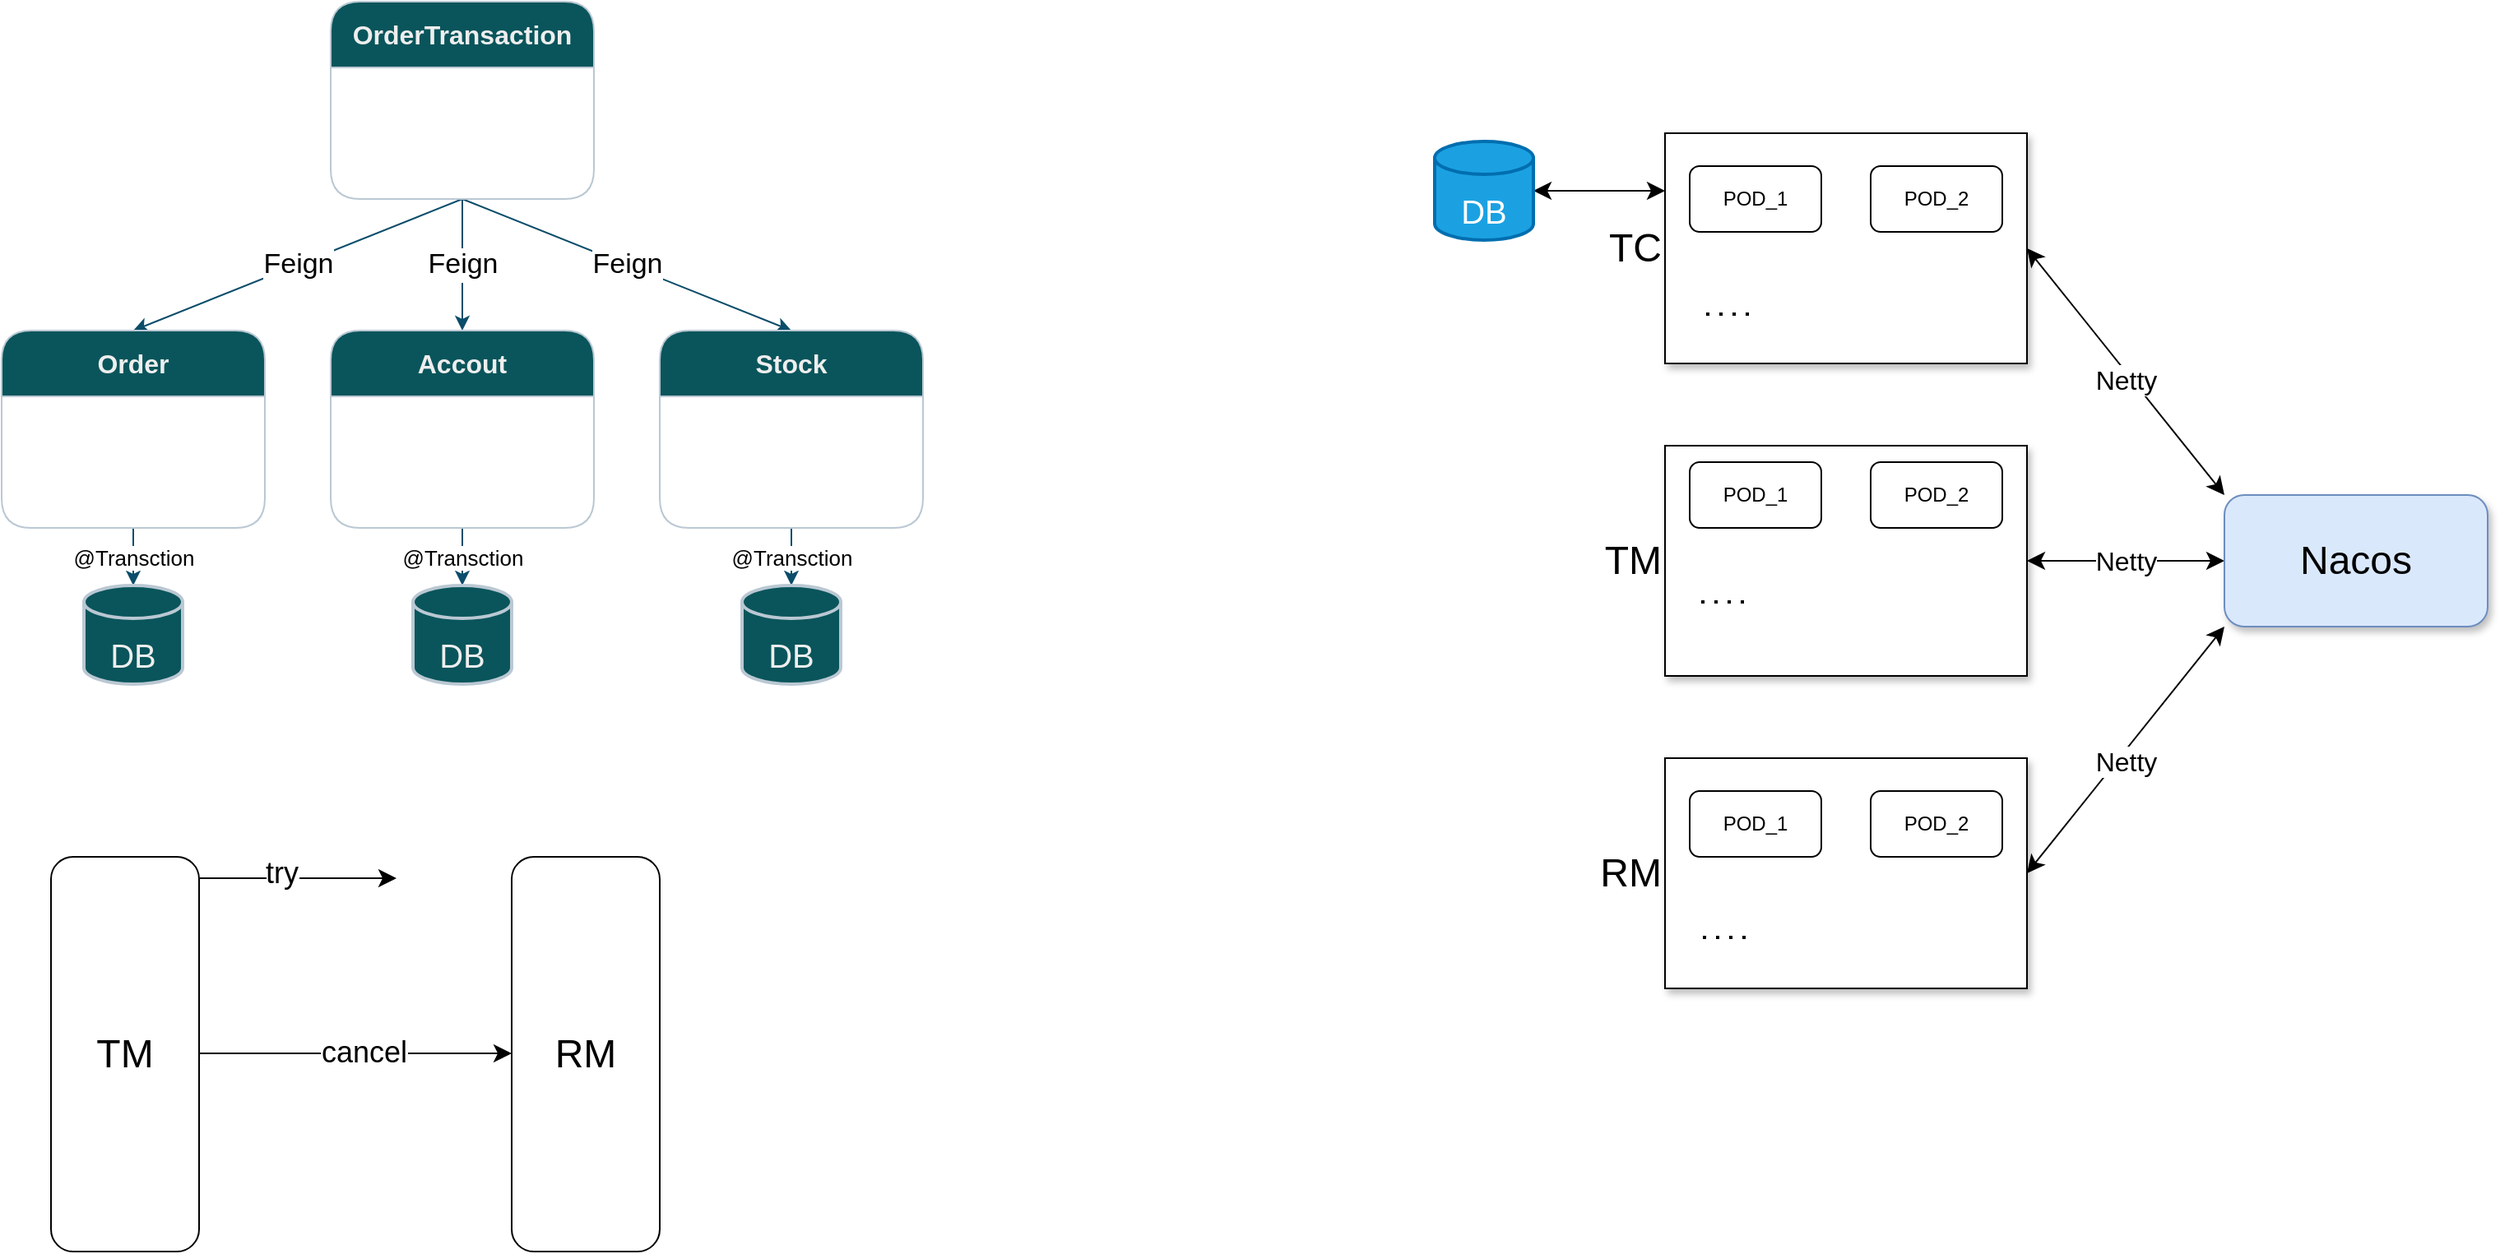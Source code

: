 <mxfile version="21.1.9" type="github">
  <diagram id="C5RBs43oDa-KdzZeNtuy" name="Page-1">
    <mxGraphModel dx="1562" dy="837" grid="1" gridSize="10" guides="1" tooltips="1" connect="1" arrows="1" fold="1" page="1" pageScale="1" pageWidth="827" pageHeight="1169" math="0" shadow="0">
      <root>
        <mxCell id="WIyWlLk6GJQsqaUBKTNV-0" />
        <mxCell id="WIyWlLk6GJQsqaUBKTNV-1" parent="WIyWlLk6GJQsqaUBKTNV-0" />
        <mxCell id="oiWDQCpB6odHgl-2GRSj-9" value="Feign" style="edgeStyle=orthogonalEdgeStyle;rounded=0;orthogonalLoop=1;jettySize=auto;html=1;exitX=0.5;exitY=1;exitDx=0;exitDy=0;strokeColor=#0B4D6A;fontSize=17;" parent="WIyWlLk6GJQsqaUBKTNV-1" source="oiWDQCpB6odHgl-2GRSj-0" target="oiWDQCpB6odHgl-2GRSj-1" edge="1">
          <mxGeometry relative="1" as="geometry" />
        </mxCell>
        <mxCell id="oiWDQCpB6odHgl-2GRSj-10" value="Feign" style="rounded=0;orthogonalLoop=1;jettySize=auto;html=1;exitX=0.5;exitY=1;exitDx=0;exitDy=0;entryX=0.5;entryY=0;entryDx=0;entryDy=0;strokeColor=#0B4D6A;fontSize=17;" parent="WIyWlLk6GJQsqaUBKTNV-1" source="oiWDQCpB6odHgl-2GRSj-0" target="oiWDQCpB6odHgl-2GRSj-2" edge="1">
          <mxGeometry relative="1" as="geometry" />
        </mxCell>
        <mxCell id="oiWDQCpB6odHgl-2GRSj-11" value="Feign" style="rounded=0;orthogonalLoop=1;jettySize=auto;html=1;exitX=0.5;exitY=1;exitDx=0;exitDy=0;entryX=0.5;entryY=0;entryDx=0;entryDy=0;strokeColor=#0B4D6A;fontSize=17;" parent="WIyWlLk6GJQsqaUBKTNV-1" source="oiWDQCpB6odHgl-2GRSj-0" target="oiWDQCpB6odHgl-2GRSj-3" edge="1">
          <mxGeometry relative="1" as="geometry" />
        </mxCell>
        <mxCell id="oiWDQCpB6odHgl-2GRSj-0" value="OrderTransaction" style="swimlane;whiteSpace=wrap;html=1;startSize=40;rounded=1;labelBackgroundColor=none;fillColor=#09555B;strokeColor=#BAC8D3;fontColor=#EEEEEE;fontSize=16;" parent="WIyWlLk6GJQsqaUBKTNV-1" vertex="1">
          <mxGeometry x="250" y="40" width="160" height="120" as="geometry">
            <mxRectangle x="440" y="40" width="70" height="40" as="alternateBounds" />
          </mxGeometry>
        </mxCell>
        <mxCell id="oiWDQCpB6odHgl-2GRSj-16" value="@Transction" style="edgeStyle=orthogonalEdgeStyle;rounded=0;orthogonalLoop=1;jettySize=auto;html=1;exitX=0.5;exitY=1;exitDx=0;exitDy=0;entryX=0.5;entryY=0;entryDx=0;entryDy=0;entryPerimeter=0;strokeColor=#0B4D6A;fontSize=13;" parent="WIyWlLk6GJQsqaUBKTNV-1" source="oiWDQCpB6odHgl-2GRSj-1" target="oiWDQCpB6odHgl-2GRSj-13" edge="1">
          <mxGeometry relative="1" as="geometry" />
        </mxCell>
        <mxCell id="oiWDQCpB6odHgl-2GRSj-1" value="Accout" style="swimlane;whiteSpace=wrap;html=1;startSize=40;rounded=1;labelBackgroundColor=none;fillColor=#09555B;strokeColor=#BAC8D3;fontColor=#EEEEEE;fontSize=16;" parent="WIyWlLk6GJQsqaUBKTNV-1" vertex="1">
          <mxGeometry x="250" y="240" width="160" height="120" as="geometry">
            <mxRectangle x="440" y="40" width="70" height="40" as="alternateBounds" />
          </mxGeometry>
        </mxCell>
        <mxCell id="oiWDQCpB6odHgl-2GRSj-15" value="@Transction" style="edgeStyle=orthogonalEdgeStyle;rounded=0;orthogonalLoop=1;jettySize=auto;html=1;exitX=0.5;exitY=1;exitDx=0;exitDy=0;entryX=0.5;entryY=0;entryDx=0;entryDy=0;entryPerimeter=0;strokeColor=#0B4D6A;fontSize=13;" parent="WIyWlLk6GJQsqaUBKTNV-1" source="oiWDQCpB6odHgl-2GRSj-2" target="oiWDQCpB6odHgl-2GRSj-12" edge="1">
          <mxGeometry relative="1" as="geometry" />
        </mxCell>
        <mxCell id="oiWDQCpB6odHgl-2GRSj-2" value="Order" style="swimlane;whiteSpace=wrap;html=1;startSize=40;rounded=1;labelBackgroundColor=none;fillColor=#09555B;strokeColor=#BAC8D3;fontColor=#EEEEEE;fontSize=16;" parent="WIyWlLk6GJQsqaUBKTNV-1" vertex="1">
          <mxGeometry x="50" y="240" width="160" height="120" as="geometry">
            <mxRectangle x="440" y="40" width="70" height="40" as="alternateBounds" />
          </mxGeometry>
        </mxCell>
        <mxCell id="oiWDQCpB6odHgl-2GRSj-17" value="@Transction" style="edgeStyle=orthogonalEdgeStyle;rounded=0;orthogonalLoop=1;jettySize=auto;html=1;exitX=0.5;exitY=1;exitDx=0;exitDy=0;entryX=0.5;entryY=0;entryDx=0;entryDy=0;entryPerimeter=0;strokeColor=#0B4D6A;fontSize=13;" parent="WIyWlLk6GJQsqaUBKTNV-1" source="oiWDQCpB6odHgl-2GRSj-3" target="oiWDQCpB6odHgl-2GRSj-14" edge="1">
          <mxGeometry relative="1" as="geometry" />
        </mxCell>
        <mxCell id="oiWDQCpB6odHgl-2GRSj-3" value="Stock" style="swimlane;whiteSpace=wrap;html=1;startSize=40;rounded=1;labelBackgroundColor=none;fillColor=#09555B;strokeColor=#BAC8D3;fontColor=#EEEEEE;fontSize=16;" parent="WIyWlLk6GJQsqaUBKTNV-1" vertex="1">
          <mxGeometry x="450" y="240" width="160" height="120" as="geometry">
            <mxRectangle x="440" y="40" width="70" height="40" as="alternateBounds" />
          </mxGeometry>
        </mxCell>
        <mxCell id="oiWDQCpB6odHgl-2GRSj-12" value="&lt;br&gt;DB" style="strokeWidth=2;html=1;shape=mxgraph.flowchart.database;whiteSpace=wrap;strokeColor=#BAC8D3;fontColor=#EEEEEE;fillColor=#09555B;fontSize=20;" parent="WIyWlLk6GJQsqaUBKTNV-1" vertex="1">
          <mxGeometry x="100" y="395" width="60" height="60" as="geometry" />
        </mxCell>
        <mxCell id="oiWDQCpB6odHgl-2GRSj-13" value="&lt;br&gt;DB" style="strokeWidth=2;html=1;shape=mxgraph.flowchart.database;whiteSpace=wrap;strokeColor=#BAC8D3;fontColor=#EEEEEE;fillColor=#09555B;fontSize=20;" parent="WIyWlLk6GJQsqaUBKTNV-1" vertex="1">
          <mxGeometry x="300" y="395" width="60" height="60" as="geometry" />
        </mxCell>
        <mxCell id="oiWDQCpB6odHgl-2GRSj-14" value="&lt;br&gt;DB" style="strokeWidth=2;html=1;shape=mxgraph.flowchart.database;whiteSpace=wrap;strokeColor=#BAC8D3;fontColor=#EEEEEE;fillColor=#09555B;fontSize=20;" parent="WIyWlLk6GJQsqaUBKTNV-1" vertex="1">
          <mxGeometry x="500" y="395" width="60" height="60" as="geometry" />
        </mxCell>
        <mxCell id="KBuHe3UxBQ08w5skN4uY-17" style="rounded=0;orthogonalLoop=1;jettySize=auto;html=1;exitX=1;exitY=0.5;exitDx=0;exitDy=0;entryX=0;entryY=0;entryDx=0;entryDy=0;strokeColor=default;startArrow=classic;startFill=1;endSize=8;startSize=8;" edge="1" parent="WIyWlLk6GJQsqaUBKTNV-1" source="KBuHe3UxBQ08w5skN4uY-1" target="KBuHe3UxBQ08w5skN4uY-16">
          <mxGeometry relative="1" as="geometry" />
        </mxCell>
        <mxCell id="KBuHe3UxBQ08w5skN4uY-27" value="Netty" style="edgeLabel;html=1;align=center;verticalAlign=middle;resizable=0;points=[];fontSize=16;" vertex="1" connectable="0" parent="KBuHe3UxBQ08w5skN4uY-17">
          <mxGeometry x="-0.196" y="3" relative="1" as="geometry">
            <mxPoint x="9" y="21" as="offset" />
          </mxGeometry>
        </mxCell>
        <mxCell id="KBuHe3UxBQ08w5skN4uY-1" value="TC" style="rounded=0;whiteSpace=wrap;html=1;horizontal=1;labelPosition=left;verticalLabelPosition=middle;align=right;verticalAlign=middle;fontSize=24;shadow=1;" vertex="1" parent="WIyWlLk6GJQsqaUBKTNV-1">
          <mxGeometry x="1061" y="120" width="220" height="140" as="geometry" />
        </mxCell>
        <mxCell id="KBuHe3UxBQ08w5skN4uY-18" style="edgeStyle=orthogonalEdgeStyle;rounded=0;orthogonalLoop=1;jettySize=auto;html=1;exitX=1;exitY=0.5;exitDx=0;exitDy=0;entryX=0;entryY=0.5;entryDx=0;entryDy=0;startArrow=classic;startFill=1;endSize=8;startSize=8;" edge="1" parent="WIyWlLk6GJQsqaUBKTNV-1" source="KBuHe3UxBQ08w5skN4uY-2" target="KBuHe3UxBQ08w5skN4uY-16">
          <mxGeometry relative="1" as="geometry">
            <mxPoint x="1391" y="380" as="targetPoint" />
          </mxGeometry>
        </mxCell>
        <mxCell id="KBuHe3UxBQ08w5skN4uY-25" value="&lt;font style=&quot;font-size: 16px;&quot;&gt;Netty&lt;/font&gt;" style="edgeLabel;html=1;align=center;verticalAlign=middle;resizable=0;points=[];" vertex="1" connectable="0" parent="KBuHe3UxBQ08w5skN4uY-18">
          <mxGeometry x="0.22" y="3" relative="1" as="geometry">
            <mxPoint x="-13" y="3" as="offset" />
          </mxGeometry>
        </mxCell>
        <mxCell id="KBuHe3UxBQ08w5skN4uY-2" value="TM" style="rounded=0;whiteSpace=wrap;html=1;horizontal=1;labelPosition=left;verticalLabelPosition=middle;align=right;verticalAlign=middle;fontSize=24;shadow=1;" vertex="1" parent="WIyWlLk6GJQsqaUBKTNV-1">
          <mxGeometry x="1061" y="310" width="220" height="140" as="geometry" />
        </mxCell>
        <mxCell id="KBuHe3UxBQ08w5skN4uY-3" value="POD_1" style="rounded=1;whiteSpace=wrap;html=1;" vertex="1" parent="WIyWlLk6GJQsqaUBKTNV-1">
          <mxGeometry x="1076" y="140" width="80" height="40" as="geometry" />
        </mxCell>
        <mxCell id="KBuHe3UxBQ08w5skN4uY-4" value="POD_2" style="rounded=1;whiteSpace=wrap;html=1;" vertex="1" parent="WIyWlLk6GJQsqaUBKTNV-1">
          <mxGeometry x="1186" y="140" width="80" height="40" as="geometry" />
        </mxCell>
        <mxCell id="KBuHe3UxBQ08w5skN4uY-8" value="POD_1" style="rounded=1;whiteSpace=wrap;html=1;" vertex="1" parent="WIyWlLk6GJQsqaUBKTNV-1">
          <mxGeometry x="1076" y="320" width="80" height="40" as="geometry" />
        </mxCell>
        <mxCell id="KBuHe3UxBQ08w5skN4uY-9" value="POD_2" style="rounded=1;whiteSpace=wrap;html=1;" vertex="1" parent="WIyWlLk6GJQsqaUBKTNV-1">
          <mxGeometry x="1186" y="320" width="80" height="40" as="geometry" />
        </mxCell>
        <mxCell id="KBuHe3UxBQ08w5skN4uY-19" style="rounded=0;orthogonalLoop=1;jettySize=auto;html=1;exitX=1;exitY=0.5;exitDx=0;exitDy=0;entryX=0;entryY=1;entryDx=0;entryDy=0;startArrow=classic;startFill=1;endSize=8;startSize=8;" edge="1" parent="WIyWlLk6GJQsqaUBKTNV-1" source="KBuHe3UxBQ08w5skN4uY-12" target="KBuHe3UxBQ08w5skN4uY-16">
          <mxGeometry relative="1" as="geometry" />
        </mxCell>
        <mxCell id="KBuHe3UxBQ08w5skN4uY-26" value="Netty" style="edgeLabel;html=1;align=center;verticalAlign=middle;resizable=0;points=[];fontSize=16;" vertex="1" connectable="0" parent="KBuHe3UxBQ08w5skN4uY-19">
          <mxGeometry x="0.239" y="-1" relative="1" as="geometry">
            <mxPoint x="-15" y="24" as="offset" />
          </mxGeometry>
        </mxCell>
        <mxCell id="KBuHe3UxBQ08w5skN4uY-12" value="RM" style="rounded=0;whiteSpace=wrap;html=1;horizontal=1;labelPosition=left;verticalLabelPosition=middle;align=right;verticalAlign=middle;fontSize=24;shadow=1;" vertex="1" parent="WIyWlLk6GJQsqaUBKTNV-1">
          <mxGeometry x="1061" y="500" width="220" height="140" as="geometry" />
        </mxCell>
        <mxCell id="KBuHe3UxBQ08w5skN4uY-13" value="POD_1" style="rounded=1;whiteSpace=wrap;html=1;" vertex="1" parent="WIyWlLk6GJQsqaUBKTNV-1">
          <mxGeometry x="1076" y="520" width="80" height="40" as="geometry" />
        </mxCell>
        <mxCell id="KBuHe3UxBQ08w5skN4uY-14" value="POD_2" style="rounded=1;whiteSpace=wrap;html=1;" vertex="1" parent="WIyWlLk6GJQsqaUBKTNV-1">
          <mxGeometry x="1186" y="520" width="80" height="40" as="geometry" />
        </mxCell>
        <mxCell id="KBuHe3UxBQ08w5skN4uY-16" value="Nacos" style="rounded=1;whiteSpace=wrap;html=1;fontSize=24;fillColor=#dae8fc;strokeColor=#6c8ebf;shadow=1;" vertex="1" parent="WIyWlLk6GJQsqaUBKTNV-1">
          <mxGeometry x="1401" y="340" width="160" height="80" as="geometry" />
        </mxCell>
        <mxCell id="KBuHe3UxBQ08w5skN4uY-20" value="" style="endArrow=none;dashed=1;html=1;dashPattern=1 3;strokeWidth=2;rounded=0;" edge="1" parent="WIyWlLk6GJQsqaUBKTNV-1">
          <mxGeometry width="50" height="50" relative="1" as="geometry">
            <mxPoint x="1086" y="230" as="sourcePoint" />
            <mxPoint x="1116" y="230" as="targetPoint" />
          </mxGeometry>
        </mxCell>
        <mxCell id="KBuHe3UxBQ08w5skN4uY-22" value="" style="endArrow=none;dashed=1;html=1;dashPattern=1 3;strokeWidth=2;rounded=0;" edge="1" parent="WIyWlLk6GJQsqaUBKTNV-1">
          <mxGeometry width="50" height="50" relative="1" as="geometry">
            <mxPoint x="1083" y="405" as="sourcePoint" />
            <mxPoint x="1113" y="405" as="targetPoint" />
          </mxGeometry>
        </mxCell>
        <mxCell id="KBuHe3UxBQ08w5skN4uY-23" value="" style="endArrow=none;dashed=1;html=1;dashPattern=1 3;strokeWidth=2;rounded=0;" edge="1" parent="WIyWlLk6GJQsqaUBKTNV-1">
          <mxGeometry width="50" height="50" relative="1" as="geometry">
            <mxPoint x="1084" y="609" as="sourcePoint" />
            <mxPoint x="1114" y="609" as="targetPoint" />
          </mxGeometry>
        </mxCell>
        <mxCell id="KBuHe3UxBQ08w5skN4uY-29" style="edgeStyle=none;shape=connector;rounded=0;orthogonalLoop=1;jettySize=auto;html=1;exitX=1;exitY=0.5;exitDx=0;exitDy=0;exitPerimeter=0;entryX=0;entryY=0.25;entryDx=0;entryDy=0;labelBackgroundColor=default;strokeColor=default;fontFamily=Helvetica;fontSize=11;fontColor=default;startArrow=classic;startFill=1;endArrow=classic;startSize=8;endSize=8;" edge="1" parent="WIyWlLk6GJQsqaUBKTNV-1" source="KBuHe3UxBQ08w5skN4uY-28" target="KBuHe3UxBQ08w5skN4uY-1">
          <mxGeometry relative="1" as="geometry" />
        </mxCell>
        <mxCell id="KBuHe3UxBQ08w5skN4uY-28" value="&lt;br&gt;DB" style="strokeWidth=2;html=1;shape=mxgraph.flowchart.database;whiteSpace=wrap;strokeColor=#006EAF;fontColor=#ffffff;fillColor=#1ba1e2;fontSize=20;" vertex="1" parent="WIyWlLk6GJQsqaUBKTNV-1">
          <mxGeometry x="921" y="125" width="60" height="60" as="geometry" />
        </mxCell>
        <mxCell id="KBuHe3UxBQ08w5skN4uY-32" style="edgeStyle=none;shape=connector;rounded=0;orthogonalLoop=1;jettySize=auto;html=1;exitX=1;exitY=0;exitDx=0;exitDy=0;labelBackgroundColor=default;strokeColor=default;fontFamily=Helvetica;fontSize=11;fontColor=default;startArrow=none;startFill=0;endArrow=classic;startSize=8;endSize=8;" edge="1" parent="WIyWlLk6GJQsqaUBKTNV-1">
          <mxGeometry relative="1" as="geometry">
            <mxPoint x="170" y="573" as="sourcePoint" />
            <mxPoint x="290" y="573" as="targetPoint" />
          </mxGeometry>
        </mxCell>
        <mxCell id="KBuHe3UxBQ08w5skN4uY-33" value="try" style="edgeLabel;html=1;align=center;verticalAlign=middle;resizable=0;points=[];fontSize=18;fontFamily=Helvetica;fontColor=default;" vertex="1" connectable="0" parent="KBuHe3UxBQ08w5skN4uY-32">
          <mxGeometry x="0.802" y="1" relative="1" as="geometry">
            <mxPoint x="-58" y="-2" as="offset" />
          </mxGeometry>
        </mxCell>
        <mxCell id="KBuHe3UxBQ08w5skN4uY-30" value="TM" style="rounded=1;whiteSpace=wrap;html=1;fontSize=24;" vertex="1" parent="WIyWlLk6GJQsqaUBKTNV-1">
          <mxGeometry x="80" y="560" width="90" height="240" as="geometry" />
        </mxCell>
        <mxCell id="KBuHe3UxBQ08w5skN4uY-31" value="RM" style="rounded=1;whiteSpace=wrap;html=1;fontSize=24;" vertex="1" parent="WIyWlLk6GJQsqaUBKTNV-1">
          <mxGeometry x="360" y="560" width="90" height="240" as="geometry" />
        </mxCell>
        <mxCell id="KBuHe3UxBQ08w5skN4uY-34" style="edgeStyle=none;shape=connector;rounded=0;orthogonalLoop=1;jettySize=auto;html=1;exitX=1;exitY=0;exitDx=0;exitDy=0;entryX=0;entryY=0;entryDx=0;entryDy=0;labelBackgroundColor=default;strokeColor=default;fontFamily=Helvetica;fontSize=11;fontColor=default;startArrow=none;startFill=0;endArrow=classic;startSize=8;endSize=8;" edge="1" parent="WIyWlLk6GJQsqaUBKTNV-1">
          <mxGeometry relative="1" as="geometry">
            <mxPoint x="170" y="679.5" as="sourcePoint" />
            <mxPoint x="360" y="679.5" as="targetPoint" />
          </mxGeometry>
        </mxCell>
        <mxCell id="KBuHe3UxBQ08w5skN4uY-35" value="cancel" style="edgeLabel;html=1;align=center;verticalAlign=middle;resizable=0;points=[];fontSize=18;fontFamily=Helvetica;fontColor=default;" vertex="1" connectable="0" parent="KBuHe3UxBQ08w5skN4uY-34">
          <mxGeometry x="0.802" y="1" relative="1" as="geometry">
            <mxPoint x="-71" as="offset" />
          </mxGeometry>
        </mxCell>
      </root>
    </mxGraphModel>
  </diagram>
</mxfile>
